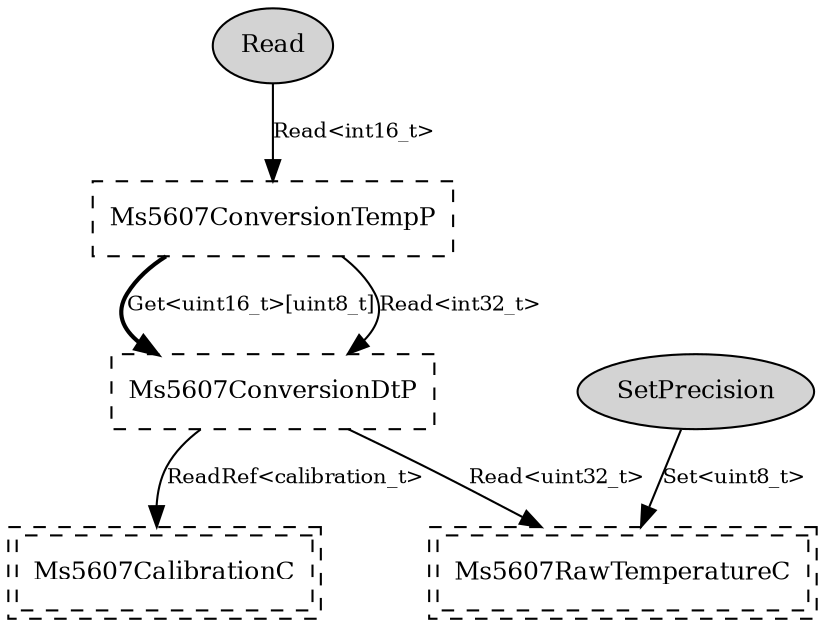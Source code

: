 digraph "tos.chips.ms5607.Ms5607TemperatureC" {
  n0x40b9aa48 [shape=ellipse, style=filled, label="Read", fontsize=12];
  "Ms5607TemperatureC.Ms5607ConversionTempP" [fontsize=12, shape=box, style=dashed, label="Ms5607ConversionTempP", URL="../chtml/tos.chips.ms5607.Ms5607ConversionTempP.html"];
  n0x40c8e780 [shape=ellipse, style=filled, label="SetPrecision", fontsize=12];
  "Ms5607TemperatureC.Ms5607RawTemperatureC" [fontsize=12, shape=box,peripheries=2, style=dashed, label="Ms5607RawTemperatureC", URL="../chtml/tos.chips.ms5607.Ms5607RawTemperatureC.html"];
  "Ms5607TemperatureC.Ms5607ConversionTempP" [fontsize=12, shape=box, style=dashed, label="Ms5607ConversionTempP", URL="../chtml/tos.chips.ms5607.Ms5607ConversionTempP.html"];
  "Ms5607TemperatureC.Ms5607ConversionDtP" [fontsize=12, shape=box, style=dashed, label="Ms5607ConversionDtP", URL="../chtml/tos.chips.ms5607.Ms5607ConversionDtP.html"];
  "Ms5607TemperatureC.Ms5607ConversionTempP" [fontsize=12, shape=box, style=dashed, label="Ms5607ConversionTempP", URL="../chtml/tos.chips.ms5607.Ms5607ConversionTempP.html"];
  "Ms5607TemperatureC.Ms5607ConversionDtP" [fontsize=12, shape=box, style=dashed, label="Ms5607ConversionDtP", URL="../chtml/tos.chips.ms5607.Ms5607ConversionDtP.html"];
  "Ms5607TemperatureC.Ms5607ConversionDtP" [fontsize=12, shape=box, style=dashed, label="Ms5607ConversionDtP", URL="../chtml/tos.chips.ms5607.Ms5607ConversionDtP.html"];
  "Ms5607TemperatureC.Ms5607RawTemperatureC" [fontsize=12, shape=box,peripheries=2, style=dashed, label="Ms5607RawTemperatureC", URL="../chtml/tos.chips.ms5607.Ms5607RawTemperatureC.html"];
  "Ms5607TemperatureC.Ms5607ConversionDtP" [fontsize=12, shape=box, style=dashed, label="Ms5607ConversionDtP", URL="../chtml/tos.chips.ms5607.Ms5607ConversionDtP.html"];
  "Ms5607TemperatureC.Ms5607CalibrationC" [fontsize=12, shape=box,peripheries=2, style=dashed, label="Ms5607CalibrationC", URL="../chtml/tos.chips.ms5607.Ms5607CalibrationC.html"];
  "n0x40b9aa48" -> "Ms5607TemperatureC.Ms5607ConversionTempP" [label="Read<int16_t>", URL="../ihtml/tos.interfaces.Read.html", fontsize=10];
  "n0x40c8e780" -> "Ms5607TemperatureC.Ms5607RawTemperatureC" [label="Set<uint8_t>", URL="../ihtml/tos.interfaces.Set.html", fontsize=10];
  "Ms5607TemperatureC.Ms5607ConversionTempP" -> "Ms5607TemperatureC.Ms5607ConversionDtP" [label="Get<uint16_t>[uint8_t]", style=bold, URL="../ihtml/tos.interfaces.Get.html", fontsize=10];
  "Ms5607TemperatureC.Ms5607ConversionTempP" -> "Ms5607TemperatureC.Ms5607ConversionDtP" [label="Read<int32_t>", URL="../ihtml/tos.interfaces.Read.html", fontsize=10];
  "Ms5607TemperatureC.Ms5607ConversionDtP" -> "Ms5607TemperatureC.Ms5607RawTemperatureC" [label="Read<uint32_t>", URL="../ihtml/tos.interfaces.Read.html", fontsize=10];
  "Ms5607TemperatureC.Ms5607ConversionDtP" -> "Ms5607TemperatureC.Ms5607CalibrationC" [label="ReadRef<calibration_t>", URL="../ihtml/tos.interfaces.ReadRef.html", fontsize=10];
}
